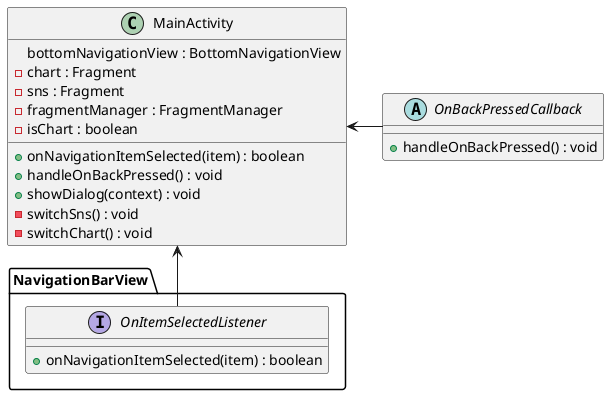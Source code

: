 @startuml
MainActivity <- OnBackPressedCallback
MainActivity <-- NavigationBarView.OnItemSelectedListener

abstract class OnBackPressedCallback {
    +handleOnBackPressed() : void
}
class MainActivity {
    bottomNavigationView : BottomNavigationView
    -chart : Fragment
    -sns : Fragment
    -fragmentManager : FragmentManager
    -isChart : boolean

    +onNavigationItemSelected(item) : boolean
    +handleOnBackPressed() : void
    +showDialog(context) : void
    -switchSns() : void
    -switchChart() : void
}

interface NavigationBarView.OnItemSelectedListener {
    +onNavigationItemSelected(item) : boolean
}

@enduml